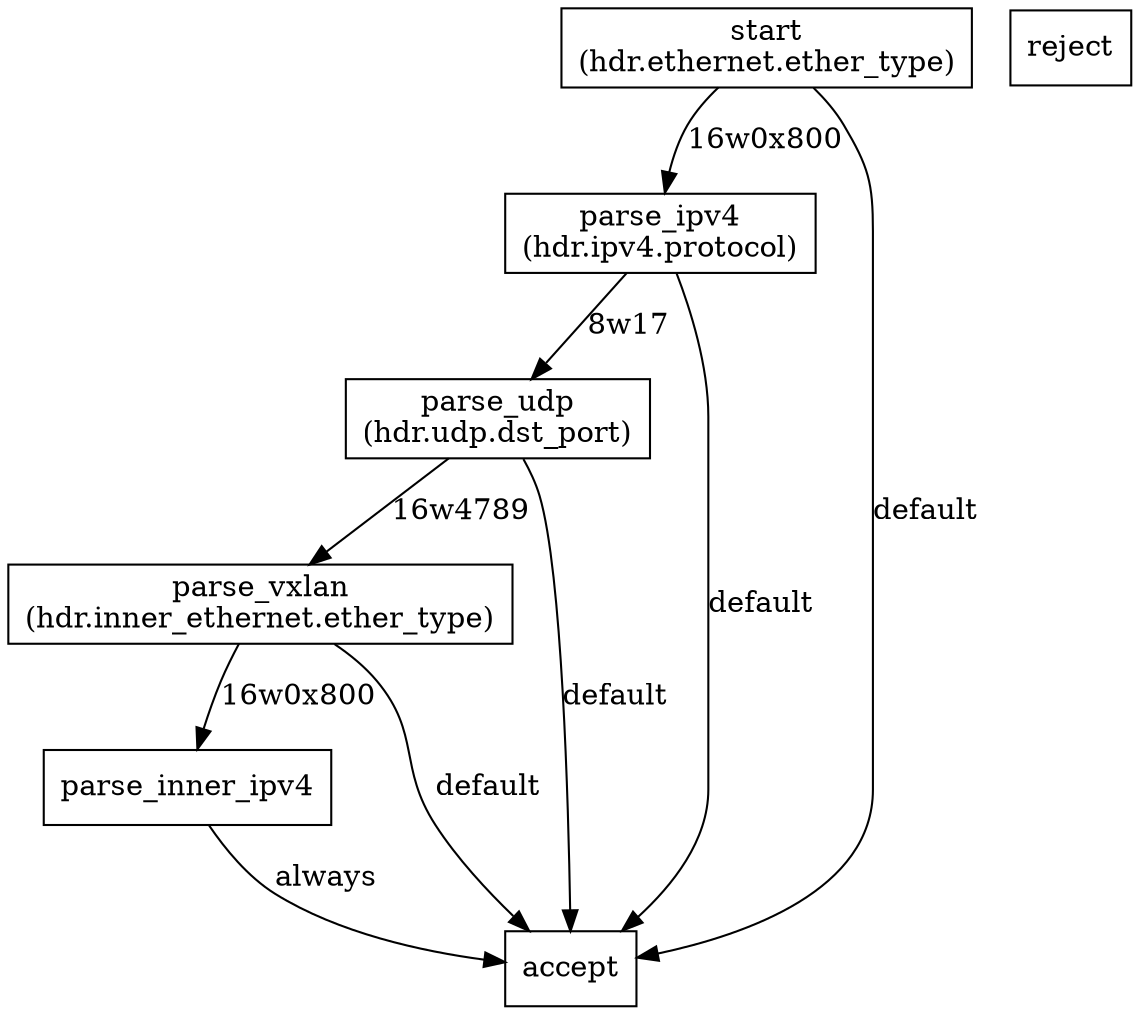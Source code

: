 digraph ShcIngressParser{
start [shape=rectangle,label="start
(hdr.ethernet.ether_type)"]
parse_ipv4 [shape=rectangle,label="parse_ipv4
(hdr.ipv4.protocol)"]
parse_udp [shape=rectangle,label="parse_udp
(hdr.udp.dst_port)"]
parse_vxlan [shape=rectangle,label="parse_vxlan
(hdr.inner_ethernet.ether_type)"]
parse_inner_ipv4 [shape=rectangle,label="parse_inner_ipv4"]
accept [shape=rectangle,label="accept"]
reject [shape=rectangle,label="reject"]
start -> parse_ipv4 [label="16w0x800"]
start -> accept [label="default"]
parse_ipv4 -> parse_udp [label="8w17"]
parse_ipv4 -> accept [label="default"]
parse_udp -> parse_vxlan [label="16w4789"]
parse_udp -> accept [label="default"]
parse_vxlan -> parse_inner_ipv4 [label="16w0x800"]
parse_vxlan -> accept [label="default"]
parse_inner_ipv4 -> accept [label="always"]
}
